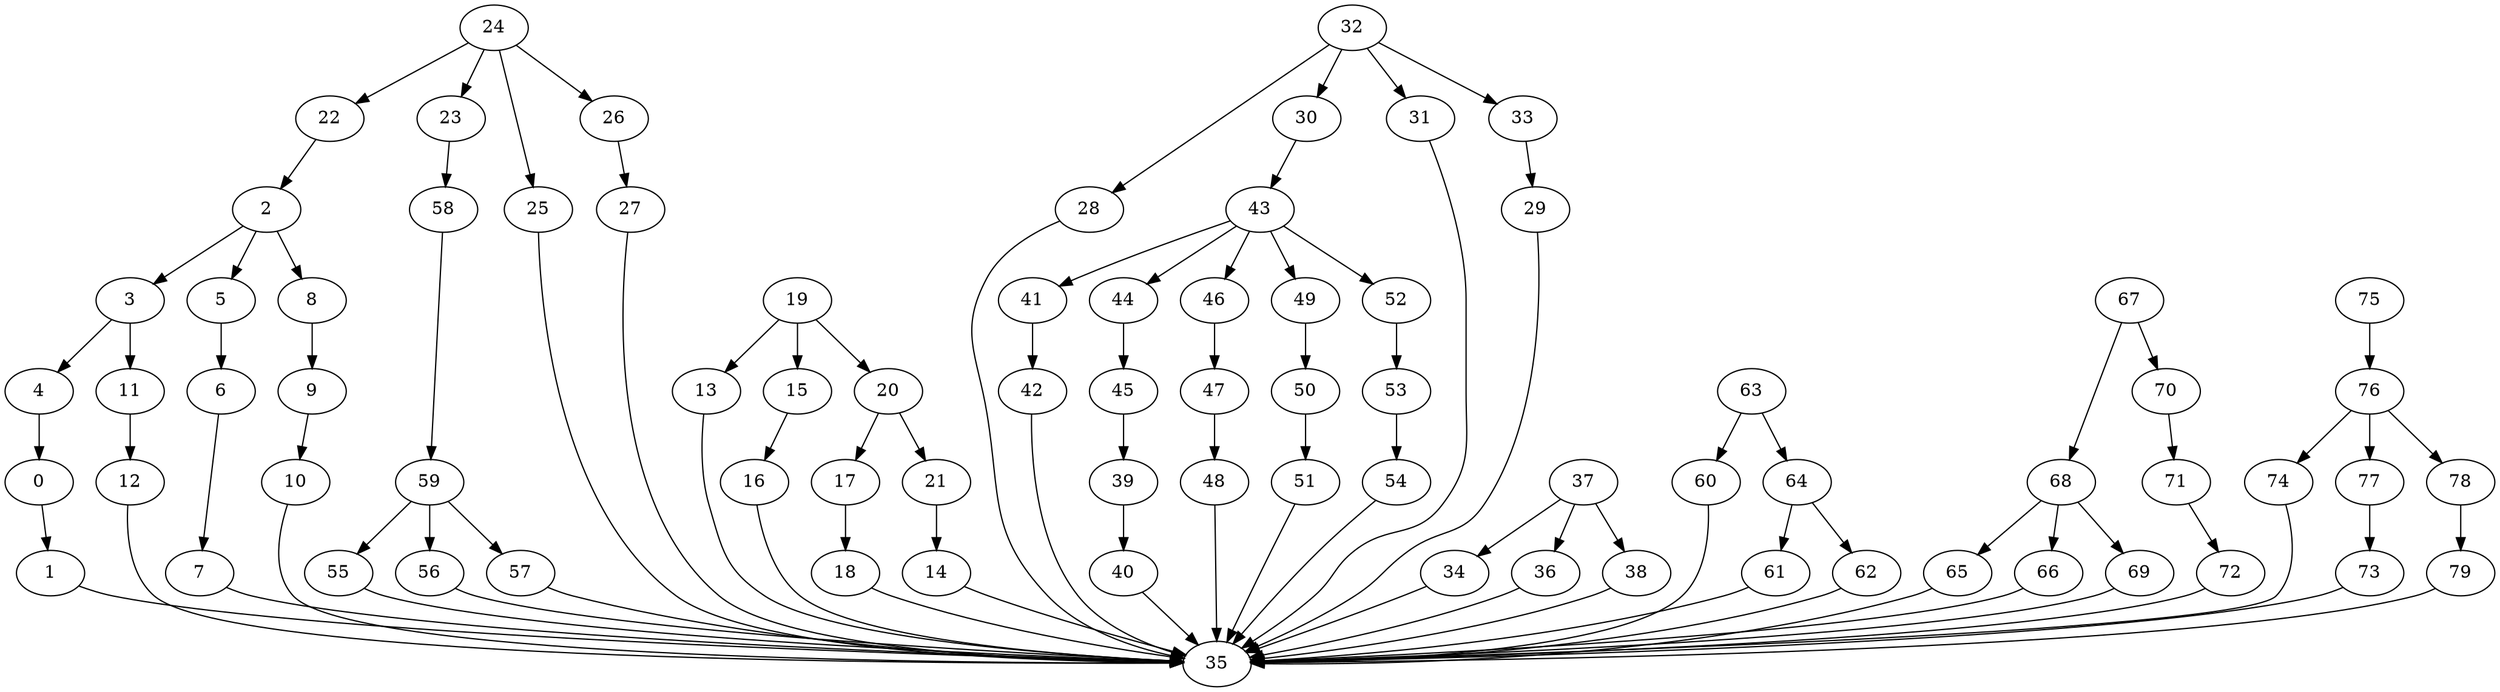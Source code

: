 strict digraph  {
0 [exec=57];
1 [exec=167];
2 [exec=174];
3 [exec=166];
4 [exec=149];
5 [exec=176];
6 [exec=196];
7 [exec=99];
8 [exec=153];
9 [exec=72];
10 [exec=174];
11 [exec=109];
12 [exec=55];
13 [exec=79];
14 [exec=116];
15 [exec=74];
16 [exec=66];
17 [exec=148];
18 [exec=146];
19 [exec=77];
20 [exec=64];
21 [exec=136];
22 [exec=199];
23 [exec=163];
24 [exec=123];
25 [exec=192];
26 [exec=141];
27 [exec=159];
28 [exec=141];
29 [exec=185];
30 [exec=122];
31 [exec=180];
32 [exec=68];
33 [exec=179];
34 [exec=126];
35 [exec=79];
36 [exec=53];
37 [exec=147];
38 [exec=137];
39 [exec=154];
40 [exec=156];
41 [exec=70];
42 [exec=200];
43 [exec=67];
44 [exec=123];
45 [exec=74];
46 [exec=58];
47 [exec=71];
48 [exec=77];
49 [exec=183];
50 [exec=184];
51 [exec=142];
52 [exec=89];
53 [exec=179];
54 [exec=174];
55 [exec=85];
56 [exec=137];
57 [exec=148];
58 [exec=196];
59 [exec=80];
60 [exec=160];
61 [exec=163];
62 [exec=80];
63 [exec=71];
64 [exec=101];
65 [exec=198];
66 [exec=165];
67 [exec=82];
68 [exec=162];
69 [exec=181];
70 [exec=73];
71 [exec=170];
72 [exec=194];
73 [exec=62];
74 [exec=164];
75 [exec=78];
76 [exec=77];
77 [exec=104];
78 [exec=51];
79 [exec=55];
0 -> 1  [comm=6];
1 -> 35  [comm=9];
2 -> 3  [comm=5];
2 -> 5  [comm=11];
2 -> 8  [comm=13];
3 -> 4  [comm=7];
3 -> 11  [comm=8];
4 -> 0  [comm=19];
5 -> 6  [comm=19];
6 -> 7  [comm=14];
7 -> 35  [comm=7];
8 -> 9  [comm=9];
9 -> 10  [comm=16];
10 -> 35  [comm=7];
11 -> 12  [comm=15];
12 -> 35  [comm=6];
13 -> 35  [comm=7];
14 -> 35  [comm=9];
15 -> 16  [comm=16];
16 -> 35  [comm=7];
17 -> 18  [comm=12];
18 -> 35  [comm=6];
19 -> 20  [comm=15];
19 -> 13  [comm=12];
19 -> 15  [comm=14];
20 -> 21  [comm=16];
20 -> 17  [comm=15];
21 -> 14  [comm=7];
22 -> 2  [comm=8];
23 -> 58  [comm=16];
24 -> 25  [comm=18];
24 -> 22  [comm=10];
24 -> 23  [comm=10];
24 -> 26  [comm=13];
25 -> 35  [comm=17];
26 -> 27  [comm=9];
27 -> 35  [comm=18];
28 -> 35  [comm=7];
29 -> 35  [comm=8];
30 -> 43  [comm=12];
31 -> 35  [comm=7];
32 -> 33  [comm=14];
32 -> 28  [comm=10];
32 -> 30  [comm=15];
32 -> 31  [comm=11];
33 -> 29  [comm=8];
34 -> 35  [comm=6];
36 -> 35  [comm=6];
37 -> 38  [comm=10];
37 -> 34  [comm=10];
37 -> 36  [comm=15];
38 -> 35  [comm=14];
39 -> 40  [comm=12];
40 -> 35  [comm=20];
41 -> 42  [comm=8];
42 -> 35  [comm=7];
43 -> 44  [comm=9];
43 -> 41  [comm=9];
43 -> 46  [comm=12];
43 -> 49  [comm=15];
43 -> 52  [comm=11];
44 -> 45  [comm=18];
45 -> 39  [comm=10];
46 -> 47  [comm=10];
47 -> 48  [comm=9];
48 -> 35  [comm=19];
49 -> 50  [comm=6];
50 -> 51  [comm=19];
51 -> 35  [comm=14];
52 -> 53  [comm=18];
53 -> 54  [comm=18];
54 -> 35  [comm=16];
55 -> 35  [comm=20];
56 -> 35  [comm=16];
57 -> 35  [comm=10];
58 -> 59  [comm=14];
59 -> 55  [comm=13];
59 -> 56  [comm=20];
59 -> 57  [comm=9];
60 -> 35  [comm=13];
61 -> 35  [comm=20];
62 -> 35  [comm=14];
63 -> 64  [comm=11];
63 -> 60  [comm=17];
64 -> 61  [comm=9];
64 -> 62  [comm=20];
65 -> 35  [comm=20];
66 -> 35  [comm=8];
67 -> 68  [comm=14];
67 -> 70  [comm=17];
68 -> 69  [comm=6];
68 -> 65  [comm=6];
68 -> 66  [comm=16];
69 -> 35  [comm=14];
70 -> 71  [comm=16];
71 -> 72  [comm=17];
72 -> 35  [comm=5];
73 -> 35  [comm=9];
74 -> 35  [comm=5];
75 -> 76  [comm=7];
76 -> 77  [comm=10];
76 -> 74  [comm=19];
76 -> 78  [comm=9];
77 -> 73  [comm=18];
78 -> 79  [comm=8];
79 -> 35  [comm=16];
}
